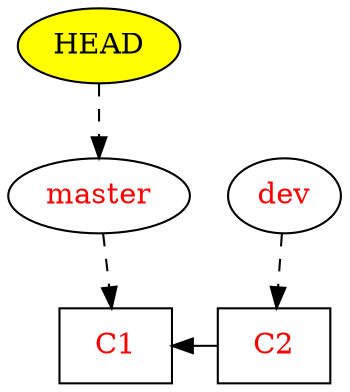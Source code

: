digraph {
	bgcolor="transparent";
	HEAD [shape=ellipse, style=filled, fillcolor=yellow];
	node [shape=ellipse, style=filled, fillcolor=white, fontcolor=red];
	master; dev;
	node [shape=rectangle, style=filled, fillcolor=white];
	C1; C2;
	edge [style=dashed];
	HEAD -> master -> C1;
	dev -> C2;
	subgraph {
		rank=same;
		C1 -> C2 [style=solid, dir=back];
	}
} 

